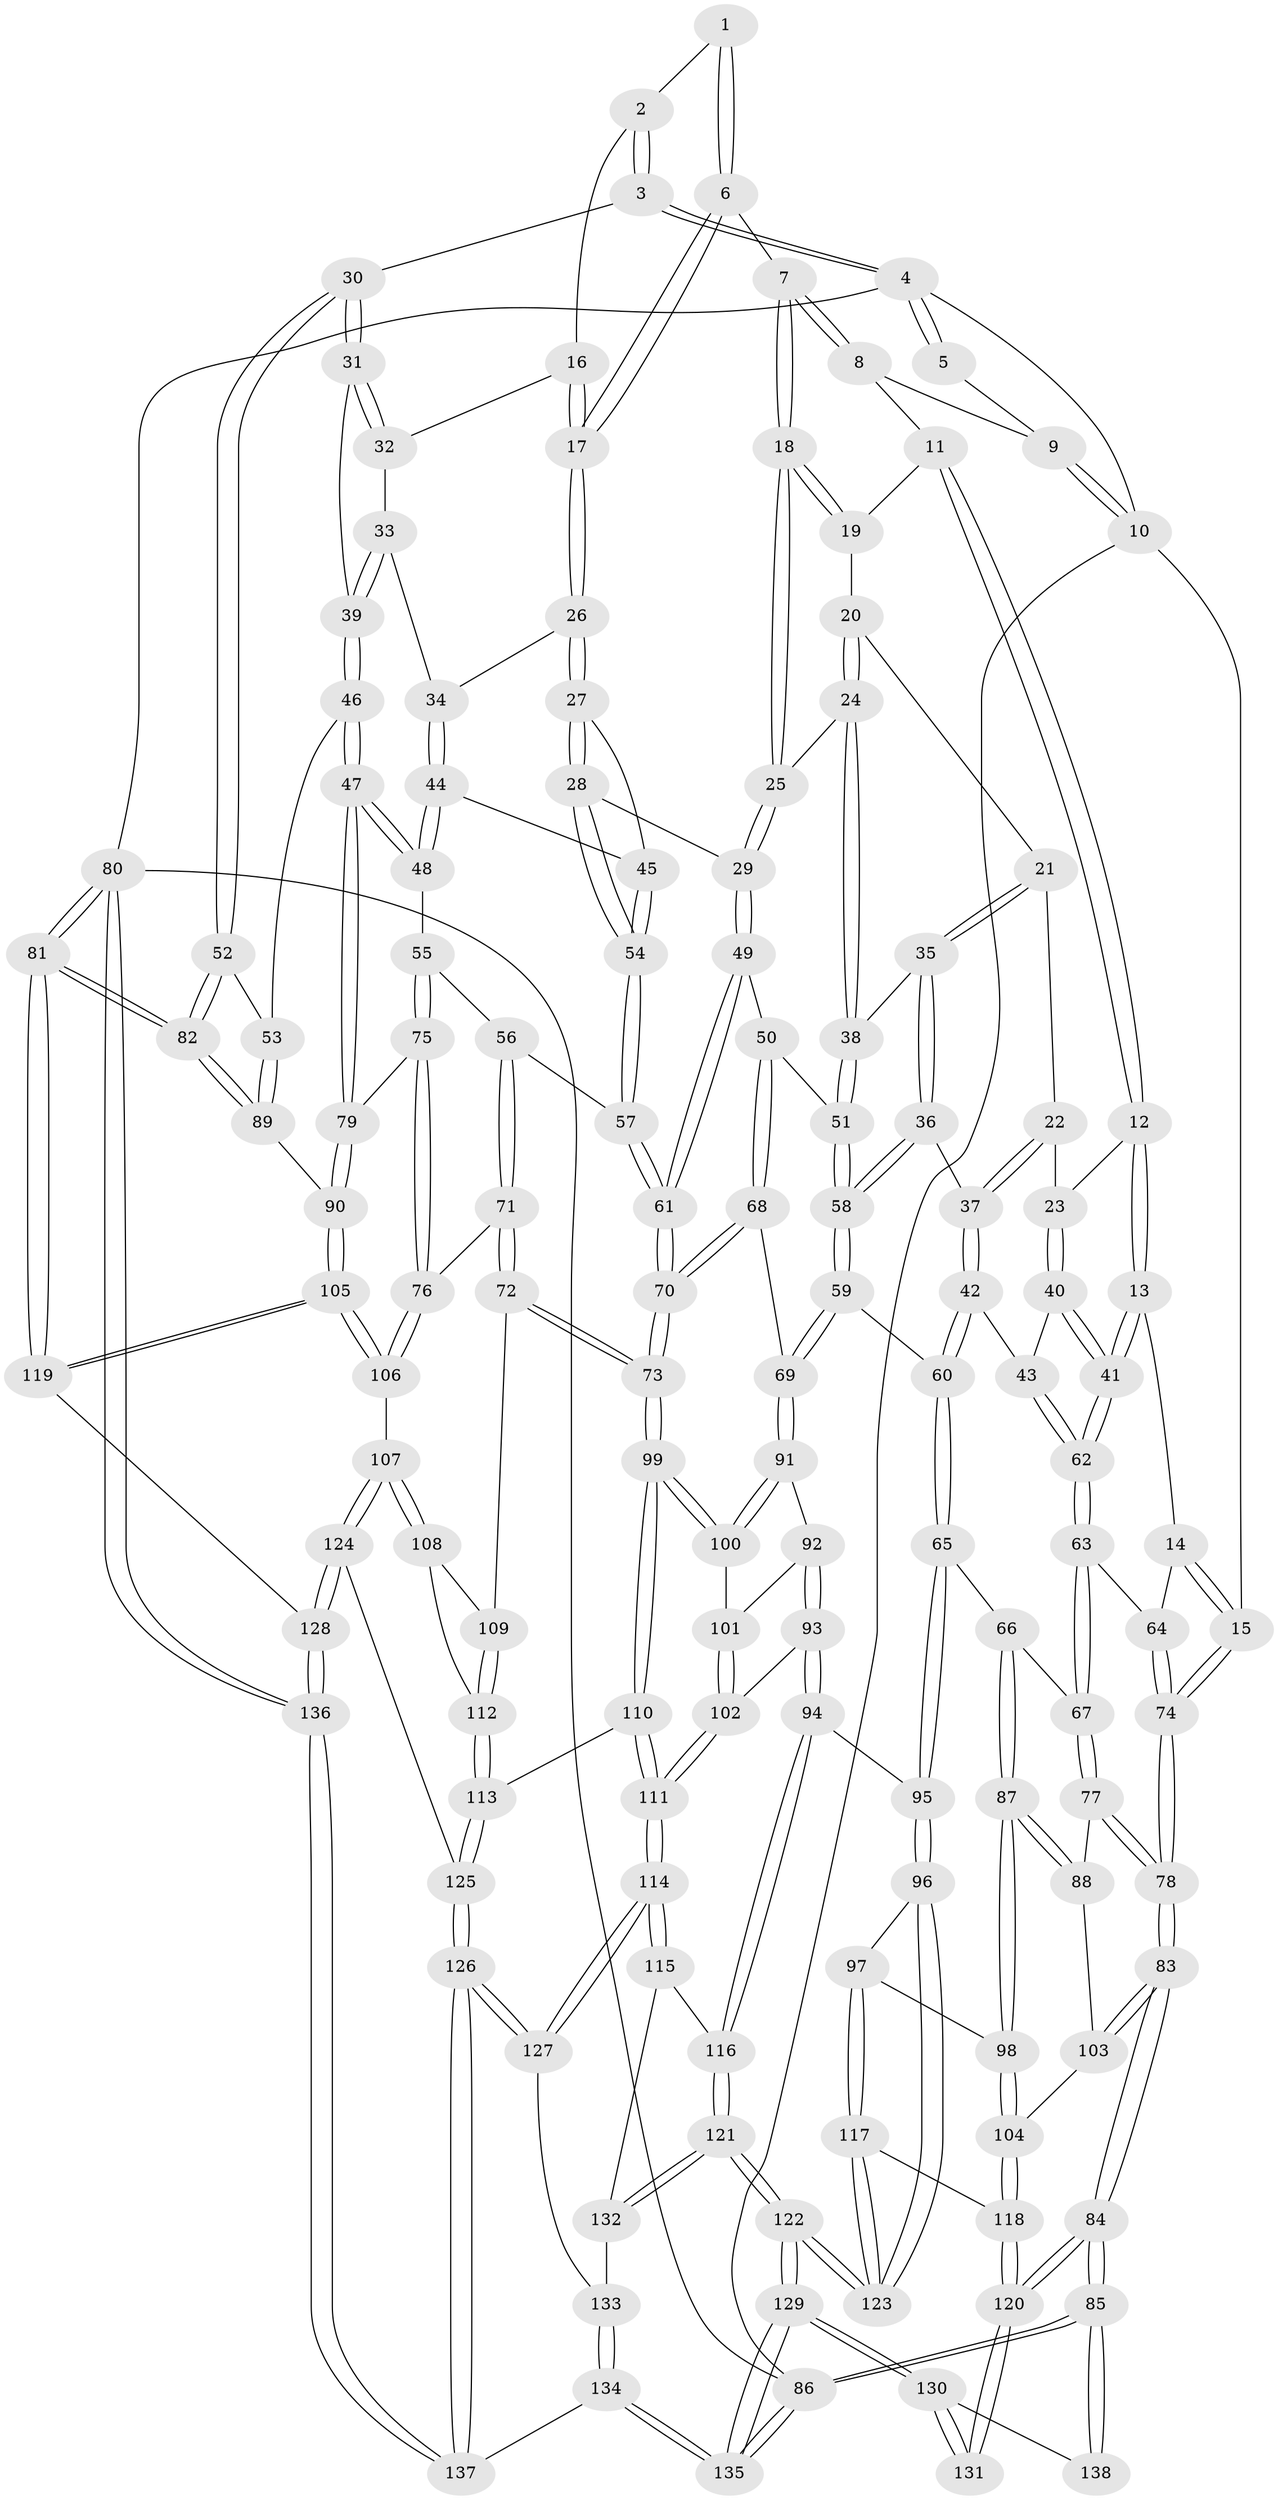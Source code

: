 // Generated by graph-tools (version 1.1) at 2025/03/03/09/25 03:03:13]
// undirected, 138 vertices, 342 edges
graph export_dot {
graph [start="1"]
  node [color=gray90,style=filled];
  1 [pos="+0.7083162828098818+0"];
  2 [pos="+0.9027472998541897+0.10057268388336735"];
  3 [pos="+1+0"];
  4 [pos="+1+0"];
  5 [pos="+0.694798013568791+0"];
  6 [pos="+0.7161350174701897+0.1297623596909013"];
  7 [pos="+0.5106413268195646+0.13566744766476815"];
  8 [pos="+0.39851683012895806+0"];
  9 [pos="+0.3947897410775537+0"];
  10 [pos="+0+0"];
  11 [pos="+0.2980016718816456+0.11991986310291809"];
  12 [pos="+0.1290943099003018+0.20263287848219"];
  13 [pos="+0.028345194948968574+0.18268698410023573"];
  14 [pos="+0+0.09593840952653034"];
  15 [pos="+0+0.010137820342488488"];
  16 [pos="+0.8577523280511835+0.1541421070393534"];
  17 [pos="+0.7288781294647312+0.1453448923090266"];
  18 [pos="+0.5030459946792486+0.21713326052969145"];
  19 [pos="+0.31926838627477455+0.17831548092647828"];
  20 [pos="+0.32315462709449816+0.19131835200347522"];
  21 [pos="+0.32023222120707145+0.25416339652848063"];
  22 [pos="+0.24546093998963464+0.26002268778607196"];
  23 [pos="+0.15223144112944+0.2295056630238312"];
  24 [pos="+0.4800973190426304+0.263250725638106"];
  25 [pos="+0.501158817087075+0.2508364991457583"];
  26 [pos="+0.7076659261869466+0.23896287873403257"];
  27 [pos="+0.6867489576003476+0.27006596505842645"];
  28 [pos="+0.619515972611618+0.3385558528890209"];
  29 [pos="+0.6147320245496787+0.3369796782921504"];
  30 [pos="+1+0.23872220061628197"];
  31 [pos="+0.9998682086072079+0.2701493260945771"];
  32 [pos="+0.8601013618096053+0.15953034497867458"];
  33 [pos="+0.8506053889144971+0.2745447678859274"];
  34 [pos="+0.8169224727203999+0.29931992058080403"];
  35 [pos="+0.35608201111175863+0.32977408197191105"];
  36 [pos="+0.33836804541381277+0.34347845851452175"];
  37 [pos="+0.30035904307286493+0.3560883780125334"];
  38 [pos="+0.4090246031825412+0.3268497655176895"];
  39 [pos="+0.9287885114113411+0.32674416621793934"];
  40 [pos="+0.17103428955245864+0.27137039775609756"];
  41 [pos="+0.1242646351254375+0.41565158863025503"];
  42 [pos="+0.24271225909332367+0.3881440576230319"];
  43 [pos="+0.2367713581377941+0.3863178701566845"];
  44 [pos="+0.8054840761521534+0.35630460528321695"];
  45 [pos="+0.7946632008977286+0.352257172394565"];
  46 [pos="+0.8896923165990254+0.4636033156208806"];
  47 [pos="+0.8896414498123236+0.46362470969083813"];
  48 [pos="+0.8331990569099397+0.43910284427178686"];
  49 [pos="+0.4893897275630693+0.42860106503800305"];
  50 [pos="+0.47507380256494086+0.4311022559384353"];
  51 [pos="+0.446856692440654+0.4206501675787921"];
  52 [pos="+1+0.465251719051653"];
  53 [pos="+0.9716588784067672+0.47299782482034103"];
  54 [pos="+0.6253428708789968+0.3501314032816229"];
  55 [pos="+0.8171827673950829+0.4412171476117772"];
  56 [pos="+0.6919097728013672+0.442277711178359"];
  57 [pos="+0.6430930270546766+0.39864847359001127"];
  58 [pos="+0.3667075902120467+0.5067739809460956"];
  59 [pos="+0.36338078560829873+0.5143595091254"];
  60 [pos="+0.27411028998004755+0.4931583453824032"];
  61 [pos="+0.5669206433996945+0.49225052106543976"];
  62 [pos="+0.12788380905885507+0.4285433547532924"];
  63 [pos="+0.10723810843478783+0.4583779341147707"];
  64 [pos="+0.09724582295559184+0.4576026951742596"];
  65 [pos="+0.22276002821521207+0.5385082021251144"];
  66 [pos="+0.13738381127717017+0.5158025612079853"];
  67 [pos="+0.13092310990106068+0.5104347223740177"];
  68 [pos="+0.4870325158381149+0.5185599184991608"];
  69 [pos="+0.3720996142637855+0.5308216987456361"];
  70 [pos="+0.5498882123810065+0.5595449869149687"];
  71 [pos="+0.6777242947977157+0.5949647404676796"];
  72 [pos="+0.6203792121814274+0.6088473834554032"];
  73 [pos="+0.5645272591210171+0.605613792904439"];
  74 [pos="+0+0.5318893336157892"];
  75 [pos="+0.7058909531443602+0.6014061384167042"];
  76 [pos="+0.6977102722771672+0.6037256052131911"];
  77 [pos="+0.039040703343371584+0.5933203749246734"];
  78 [pos="+0+0.5506216908217034"];
  79 [pos="+0.8606887322638239+0.5792673758370906"];
  80 [pos="+1+1"];
  81 [pos="+1+1"];
  82 [pos="+1+0.6997244081736023"];
  83 [pos="+0+0.7449110156985284"];
  84 [pos="+0+0.7457133839612654"];
  85 [pos="+0+1"];
  86 [pos="+0+1"];
  87 [pos="+0.13009283784893616+0.6441625348870912"];
  88 [pos="+0.0861767092043253+0.6362470403881874"];
  89 [pos="+0.9857556235442728+0.6717644423893518"];
  90 [pos="+0.8988540780038039+0.6766447363089353"];
  91 [pos="+0.3728728638342907+0.5398485941940766"];
  92 [pos="+0.3670041482697897+0.5729033527243135"];
  93 [pos="+0.32625445705600364+0.6481988581901246"];
  94 [pos="+0.2548632170195346+0.6868795999577034"];
  95 [pos="+0.24106523946553263+0.6844974485415675"];
  96 [pos="+0.22825376320934238+0.6893935576472001"];
  97 [pos="+0.18789778516230457+0.6797609366714523"];
  98 [pos="+0.1554952492501181+0.6649323558413992"];
  99 [pos="+0.5520473066914593+0.6178243161935666"];
  100 [pos="+0.5286657820698472+0.6173626319866446"];
  101 [pos="+0.4487175759427341+0.6364837065138014"];
  102 [pos="+0.40878766241221876+0.6873709142996973"];
  103 [pos="+0.06974178017552864+0.6582967401005101"];
  104 [pos="+0.041875567665355315+0.7408278485756264"];
  105 [pos="+0.8488428302241093+0.7584888615796265"];
  106 [pos="+0.7613977951858818+0.7550160395346858"];
  107 [pos="+0.7487292834627542+0.7635242456455679"];
  108 [pos="+0.6728018225539956+0.7482934823548522"];
  109 [pos="+0.6331958710364254+0.6729778371190667"];
  110 [pos="+0.523885312957329+0.7346366851309836"];
  111 [pos="+0.4606771684334294+0.7867110544753382"];
  112 [pos="+0.610353542793993+0.7615427998573674"];
  113 [pos="+0.6017958414869355+0.765809113696681"];
  114 [pos="+0.4352674511042865+0.8424874931321054"];
  115 [pos="+0.3958535612217772+0.8270037170938247"];
  116 [pos="+0.3078610066940882+0.760595450679745"];
  117 [pos="+0.05236870060803437+0.7875462031307936"];
  118 [pos="+0.019732024673143122+0.7707167167164768"];
  119 [pos="+0.8894051657096753+0.8406342554726479"];
  120 [pos="+0+0.7595702162761634"];
  121 [pos="+0.22624191136940383+0.8800734029010915"];
  122 [pos="+0.15048581618571033+0.8764589741967984"];
  123 [pos="+0.14831076006885183+0.8684762345000465"];
  124 [pos="+0.7053966699767127+0.8427458035875848"];
  125 [pos="+0.6280021396016077+0.8745394628278182"];
  126 [pos="+0.4972033919122034+1"];
  127 [pos="+0.48236074414979274+1"];
  128 [pos="+0.7861993038309237+0.9520144519497767"];
  129 [pos="+0.14413606995083264+0.8917221603595527"];
  130 [pos="+0.1377579480386129+0.8933346560366333"];
  131 [pos="+0+0.8686946147463063"];
  132 [pos="+0.22949695345470697+0.8812202141468238"];
  133 [pos="+0.2549931927545677+0.9046528476170168"];
  134 [pos="+0.2838993159314286+1"];
  135 [pos="+0.1721441137498185+1"];
  136 [pos="+0.7210408952557237+1"];
  137 [pos="+0.5089976747161253+1"];
  138 [pos="+0.05072209040317387+0.9214993856917347"];
  1 -- 2;
  1 -- 6;
  1 -- 6;
  2 -- 3;
  2 -- 3;
  2 -- 16;
  3 -- 4;
  3 -- 4;
  3 -- 30;
  4 -- 5;
  4 -- 5;
  4 -- 10;
  4 -- 80;
  5 -- 9;
  6 -- 7;
  6 -- 17;
  6 -- 17;
  7 -- 8;
  7 -- 8;
  7 -- 18;
  7 -- 18;
  8 -- 9;
  8 -- 11;
  9 -- 10;
  9 -- 10;
  10 -- 15;
  10 -- 86;
  11 -- 12;
  11 -- 12;
  11 -- 19;
  12 -- 13;
  12 -- 13;
  12 -- 23;
  13 -- 14;
  13 -- 41;
  13 -- 41;
  14 -- 15;
  14 -- 15;
  14 -- 64;
  15 -- 74;
  15 -- 74;
  16 -- 17;
  16 -- 17;
  16 -- 32;
  17 -- 26;
  17 -- 26;
  18 -- 19;
  18 -- 19;
  18 -- 25;
  18 -- 25;
  19 -- 20;
  20 -- 21;
  20 -- 24;
  20 -- 24;
  21 -- 22;
  21 -- 35;
  21 -- 35;
  22 -- 23;
  22 -- 37;
  22 -- 37;
  23 -- 40;
  23 -- 40;
  24 -- 25;
  24 -- 38;
  24 -- 38;
  25 -- 29;
  25 -- 29;
  26 -- 27;
  26 -- 27;
  26 -- 34;
  27 -- 28;
  27 -- 28;
  27 -- 45;
  28 -- 29;
  28 -- 54;
  28 -- 54;
  29 -- 49;
  29 -- 49;
  30 -- 31;
  30 -- 31;
  30 -- 52;
  30 -- 52;
  31 -- 32;
  31 -- 32;
  31 -- 39;
  32 -- 33;
  33 -- 34;
  33 -- 39;
  33 -- 39;
  34 -- 44;
  34 -- 44;
  35 -- 36;
  35 -- 36;
  35 -- 38;
  36 -- 37;
  36 -- 58;
  36 -- 58;
  37 -- 42;
  37 -- 42;
  38 -- 51;
  38 -- 51;
  39 -- 46;
  39 -- 46;
  40 -- 41;
  40 -- 41;
  40 -- 43;
  41 -- 62;
  41 -- 62;
  42 -- 43;
  42 -- 60;
  42 -- 60;
  43 -- 62;
  43 -- 62;
  44 -- 45;
  44 -- 48;
  44 -- 48;
  45 -- 54;
  45 -- 54;
  46 -- 47;
  46 -- 47;
  46 -- 53;
  47 -- 48;
  47 -- 48;
  47 -- 79;
  47 -- 79;
  48 -- 55;
  49 -- 50;
  49 -- 61;
  49 -- 61;
  50 -- 51;
  50 -- 68;
  50 -- 68;
  51 -- 58;
  51 -- 58;
  52 -- 53;
  52 -- 82;
  52 -- 82;
  53 -- 89;
  53 -- 89;
  54 -- 57;
  54 -- 57;
  55 -- 56;
  55 -- 75;
  55 -- 75;
  56 -- 57;
  56 -- 71;
  56 -- 71;
  57 -- 61;
  57 -- 61;
  58 -- 59;
  58 -- 59;
  59 -- 60;
  59 -- 69;
  59 -- 69;
  60 -- 65;
  60 -- 65;
  61 -- 70;
  61 -- 70;
  62 -- 63;
  62 -- 63;
  63 -- 64;
  63 -- 67;
  63 -- 67;
  64 -- 74;
  64 -- 74;
  65 -- 66;
  65 -- 95;
  65 -- 95;
  66 -- 67;
  66 -- 87;
  66 -- 87;
  67 -- 77;
  67 -- 77;
  68 -- 69;
  68 -- 70;
  68 -- 70;
  69 -- 91;
  69 -- 91;
  70 -- 73;
  70 -- 73;
  71 -- 72;
  71 -- 72;
  71 -- 76;
  72 -- 73;
  72 -- 73;
  72 -- 109;
  73 -- 99;
  73 -- 99;
  74 -- 78;
  74 -- 78;
  75 -- 76;
  75 -- 76;
  75 -- 79;
  76 -- 106;
  76 -- 106;
  77 -- 78;
  77 -- 78;
  77 -- 88;
  78 -- 83;
  78 -- 83;
  79 -- 90;
  79 -- 90;
  80 -- 81;
  80 -- 81;
  80 -- 136;
  80 -- 136;
  80 -- 86;
  81 -- 82;
  81 -- 82;
  81 -- 119;
  81 -- 119;
  82 -- 89;
  82 -- 89;
  83 -- 84;
  83 -- 84;
  83 -- 103;
  83 -- 103;
  84 -- 85;
  84 -- 85;
  84 -- 120;
  84 -- 120;
  85 -- 86;
  85 -- 86;
  85 -- 138;
  85 -- 138;
  86 -- 135;
  86 -- 135;
  87 -- 88;
  87 -- 88;
  87 -- 98;
  87 -- 98;
  88 -- 103;
  89 -- 90;
  90 -- 105;
  90 -- 105;
  91 -- 92;
  91 -- 100;
  91 -- 100;
  92 -- 93;
  92 -- 93;
  92 -- 101;
  93 -- 94;
  93 -- 94;
  93 -- 102;
  94 -- 95;
  94 -- 116;
  94 -- 116;
  95 -- 96;
  95 -- 96;
  96 -- 97;
  96 -- 123;
  96 -- 123;
  97 -- 98;
  97 -- 117;
  97 -- 117;
  98 -- 104;
  98 -- 104;
  99 -- 100;
  99 -- 100;
  99 -- 110;
  99 -- 110;
  100 -- 101;
  101 -- 102;
  101 -- 102;
  102 -- 111;
  102 -- 111;
  103 -- 104;
  104 -- 118;
  104 -- 118;
  105 -- 106;
  105 -- 106;
  105 -- 119;
  105 -- 119;
  106 -- 107;
  107 -- 108;
  107 -- 108;
  107 -- 124;
  107 -- 124;
  108 -- 109;
  108 -- 112;
  109 -- 112;
  109 -- 112;
  110 -- 111;
  110 -- 111;
  110 -- 113;
  111 -- 114;
  111 -- 114;
  112 -- 113;
  112 -- 113;
  113 -- 125;
  113 -- 125;
  114 -- 115;
  114 -- 115;
  114 -- 127;
  114 -- 127;
  115 -- 116;
  115 -- 132;
  116 -- 121;
  116 -- 121;
  117 -- 118;
  117 -- 123;
  117 -- 123;
  118 -- 120;
  118 -- 120;
  119 -- 128;
  120 -- 131;
  120 -- 131;
  121 -- 122;
  121 -- 122;
  121 -- 132;
  121 -- 132;
  122 -- 123;
  122 -- 123;
  122 -- 129;
  122 -- 129;
  124 -- 125;
  124 -- 128;
  124 -- 128;
  125 -- 126;
  125 -- 126;
  126 -- 127;
  126 -- 127;
  126 -- 137;
  126 -- 137;
  127 -- 133;
  128 -- 136;
  128 -- 136;
  129 -- 130;
  129 -- 130;
  129 -- 135;
  129 -- 135;
  130 -- 131;
  130 -- 131;
  130 -- 138;
  132 -- 133;
  133 -- 134;
  133 -- 134;
  134 -- 135;
  134 -- 135;
  134 -- 137;
  136 -- 137;
  136 -- 137;
}
